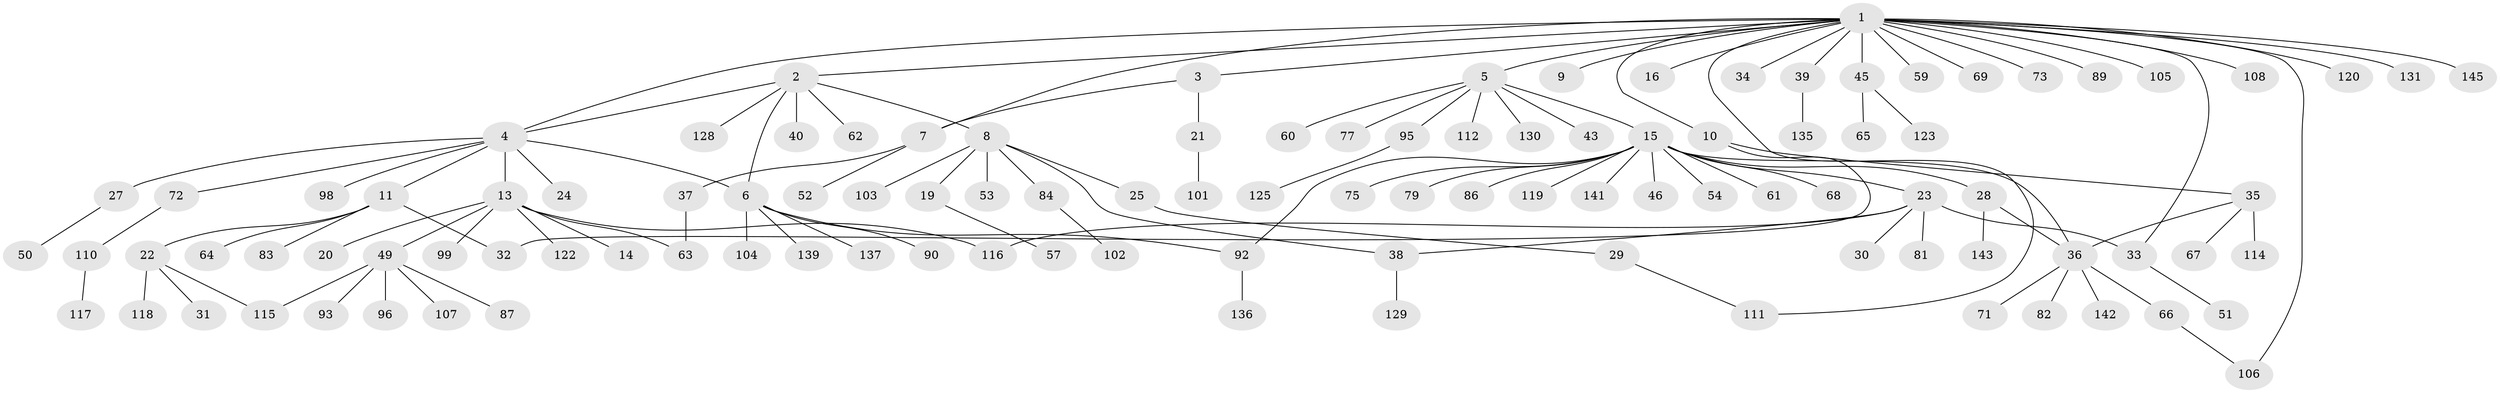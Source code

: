 // Generated by graph-tools (version 1.1) at 2025/23/03/03/25 07:23:50]
// undirected, 110 vertices, 123 edges
graph export_dot {
graph [start="1"]
  node [color=gray90,style=filled];
  1 [super="+12"];
  2 [super="+74"];
  3 [super="+91"];
  4 [super="+42"];
  5 [super="+48"];
  6 [super="+18"];
  7 [super="+17"];
  8 [super="+80"];
  9;
  10 [super="+85"];
  11 [super="+109"];
  13 [super="+121"];
  14;
  15 [super="+88"];
  16;
  19 [super="+55"];
  20;
  21 [super="+78"];
  22 [super="+26"];
  23 [super="+100"];
  24;
  25 [super="+41"];
  27;
  28;
  29 [super="+44"];
  30 [super="+58"];
  31;
  32;
  33 [super="+70"];
  34 [super="+47"];
  35;
  36 [super="+113"];
  37;
  38 [super="+76"];
  39 [super="+56"];
  40;
  43;
  45 [super="+97"];
  46;
  49 [super="+134"];
  50;
  51;
  52;
  53 [super="+94"];
  54;
  57;
  59;
  60;
  61;
  62;
  63;
  64;
  65;
  66 [super="+133"];
  67;
  68;
  69;
  71;
  72;
  73;
  75;
  77;
  79;
  81;
  82;
  83 [super="+126"];
  84;
  86;
  87;
  89;
  90;
  92 [super="+144"];
  93;
  95;
  96;
  98 [super="+132"];
  99;
  101;
  102;
  103;
  104 [super="+124"];
  105 [super="+138"];
  106;
  107;
  108;
  110;
  111 [super="+140"];
  112;
  114;
  115;
  116 [super="+127"];
  117;
  118;
  119;
  120;
  122;
  123;
  125;
  128;
  129;
  130;
  131;
  135;
  136;
  137;
  139;
  141;
  142;
  143;
  145;
  1 -- 2;
  1 -- 3;
  1 -- 4;
  1 -- 5;
  1 -- 7;
  1 -- 9;
  1 -- 10;
  1 -- 16;
  1 -- 33;
  1 -- 34;
  1 -- 39;
  1 -- 45;
  1 -- 59;
  1 -- 69;
  1 -- 73;
  1 -- 89;
  1 -- 106;
  1 -- 108;
  1 -- 111;
  1 -- 131;
  1 -- 145;
  1 -- 120;
  1 -- 105;
  2 -- 4;
  2 -- 6;
  2 -- 8;
  2 -- 40;
  2 -- 62;
  2 -- 128;
  3 -- 7;
  3 -- 21;
  4 -- 11;
  4 -- 13;
  4 -- 24;
  4 -- 27;
  4 -- 72;
  4 -- 98;
  4 -- 6;
  5 -- 15;
  5 -- 43;
  5 -- 60;
  5 -- 112;
  5 -- 130;
  5 -- 77;
  5 -- 95;
  6 -- 104;
  6 -- 137;
  6 -- 90;
  6 -- 139;
  6 -- 92;
  7 -- 37;
  7 -- 52;
  8 -- 19;
  8 -- 25;
  8 -- 38;
  8 -- 53;
  8 -- 84;
  8 -- 103;
  10 -- 32;
  10 -- 35;
  11 -- 22;
  11 -- 32;
  11 -- 64;
  11 -- 83;
  13 -- 14;
  13 -- 20;
  13 -- 49;
  13 -- 63;
  13 -- 99;
  13 -- 122;
  13 -- 116;
  15 -- 23;
  15 -- 28;
  15 -- 36;
  15 -- 46;
  15 -- 54;
  15 -- 61;
  15 -- 68;
  15 -- 75;
  15 -- 79;
  15 -- 86;
  15 -- 92;
  15 -- 119;
  15 -- 141;
  19 -- 57;
  21 -- 101;
  22 -- 31;
  22 -- 118;
  22 -- 115;
  23 -- 30;
  23 -- 33;
  23 -- 38;
  23 -- 81;
  23 -- 116;
  25 -- 29;
  27 -- 50;
  28 -- 36;
  28 -- 143;
  29 -- 111;
  33 -- 51;
  35 -- 36;
  35 -- 67;
  35 -- 114;
  36 -- 66;
  36 -- 71;
  36 -- 82;
  36 -- 142;
  37 -- 63;
  38 -- 129;
  39 -- 135;
  45 -- 65;
  45 -- 123;
  49 -- 87;
  49 -- 93;
  49 -- 96;
  49 -- 107;
  49 -- 115;
  66 -- 106;
  72 -- 110;
  84 -- 102;
  92 -- 136;
  95 -- 125;
  110 -- 117;
}
